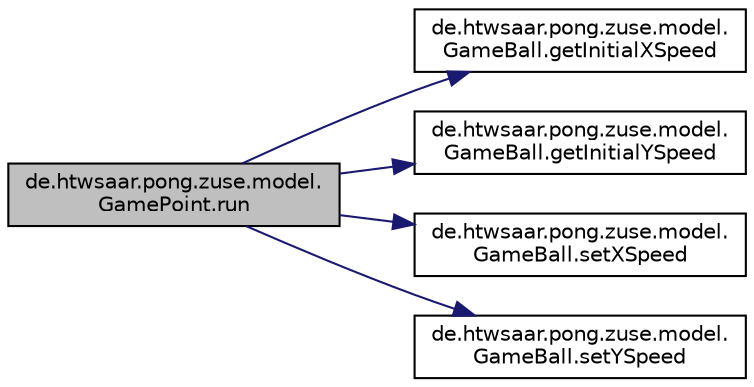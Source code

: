 digraph "de.htwsaar.pong.zuse.model.GamePoint.run"
{
 // LATEX_PDF_SIZE
  edge [fontname="Helvetica",fontsize="10",labelfontname="Helvetica",labelfontsize="10"];
  node [fontname="Helvetica",fontsize="10",shape=record];
  rankdir="LR";
  Node1 [label="de.htwsaar.pong.zuse.model.\lGamePoint.run",height=0.2,width=0.4,color="black", fillcolor="grey75", style="filled", fontcolor="black",tooltip="run Methode"];
  Node1 -> Node2 [color="midnightblue",fontsize="10",style="solid"];
  Node2 [label="de.htwsaar.pong.zuse.model.\lGameBall.getInitialXSpeed",height=0.2,width=0.4,color="black", fillcolor="white", style="filled",URL="$classde_1_1htwsaar_1_1pong_1_1zuse_1_1model_1_1_game_ball.html#a10eda556c8a9cc8965bb6b0c6e1a6c45",tooltip="Getter des Attributs InitialXSpeed."];
  Node1 -> Node3 [color="midnightblue",fontsize="10",style="solid"];
  Node3 [label="de.htwsaar.pong.zuse.model.\lGameBall.getInitialYSpeed",height=0.2,width=0.4,color="black", fillcolor="white", style="filled",URL="$classde_1_1htwsaar_1_1pong_1_1zuse_1_1model_1_1_game_ball.html#ae3b403272aa6926e4898bdb2083c4901",tooltip="Getter des Attributs InitialYSpeed."];
  Node1 -> Node4 [color="midnightblue",fontsize="10",style="solid"];
  Node4 [label="de.htwsaar.pong.zuse.model.\lGameBall.setXSpeed",height=0.2,width=0.4,color="black", fillcolor="white", style="filled",URL="$classde_1_1htwsaar_1_1pong_1_1zuse_1_1model_1_1_game_ball.html#af94ff50ab8a8dc84299d2b33614ec52d",tooltip="Setter des Attributs xSpeed."];
  Node1 -> Node5 [color="midnightblue",fontsize="10",style="solid"];
  Node5 [label="de.htwsaar.pong.zuse.model.\lGameBall.setYSpeed",height=0.2,width=0.4,color="black", fillcolor="white", style="filled",URL="$classde_1_1htwsaar_1_1pong_1_1zuse_1_1model_1_1_game_ball.html#afc13fbb2c06fc3534be6ce38c7e43bc9",tooltip="Setter des Attributs ySpeed."];
}
